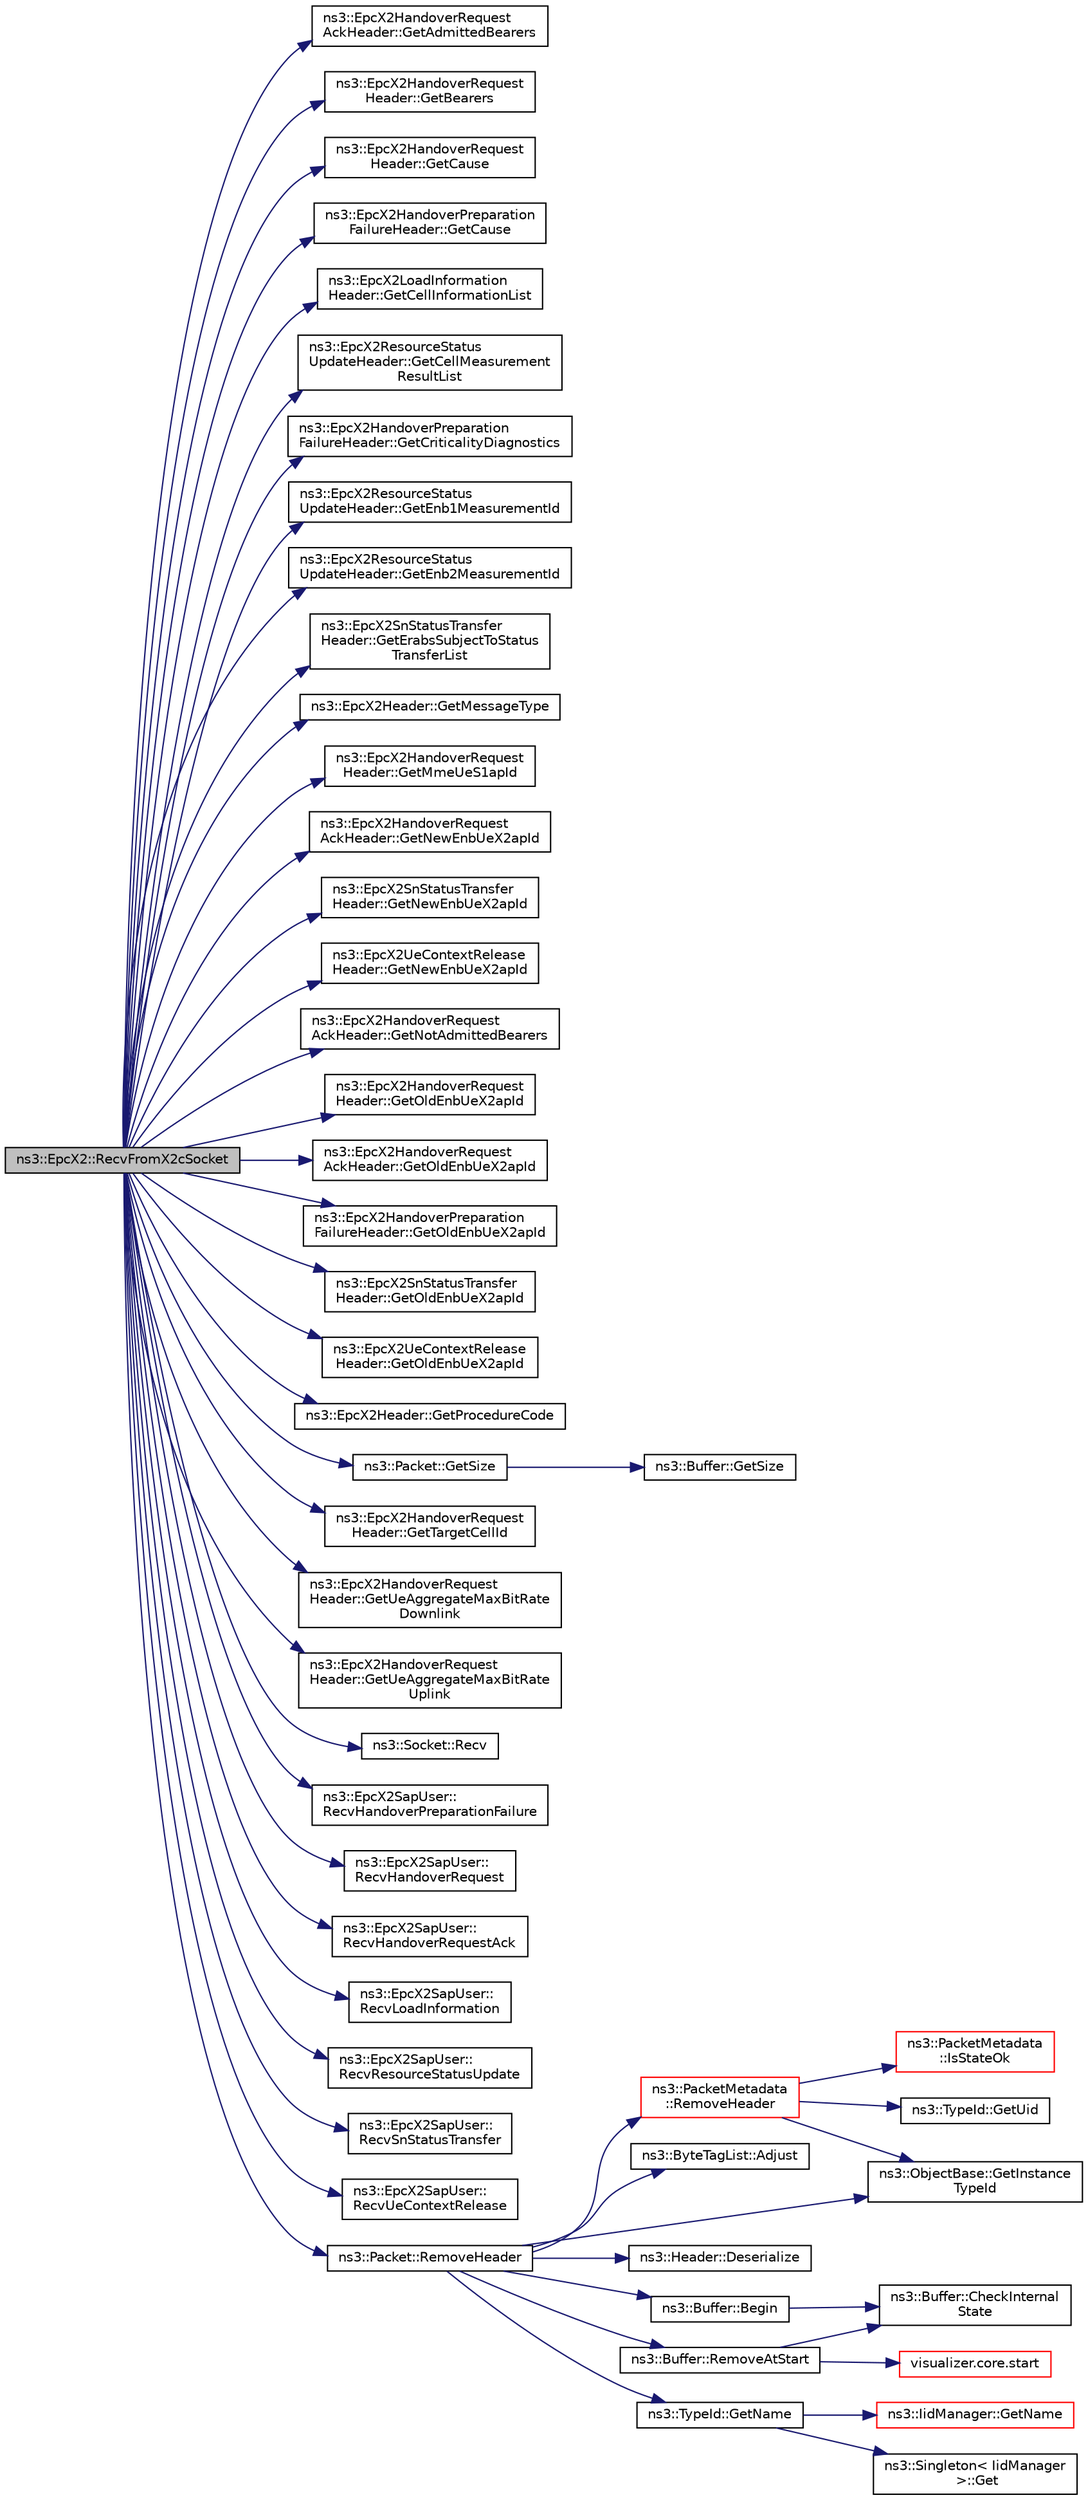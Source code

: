 digraph "ns3::EpcX2::RecvFromX2cSocket"
{
 // LATEX_PDF_SIZE
  edge [fontname="Helvetica",fontsize="10",labelfontname="Helvetica",labelfontsize="10"];
  node [fontname="Helvetica",fontsize="10",shape=record];
  rankdir="LR";
  Node1 [label="ns3::EpcX2::RecvFromX2cSocket",height=0.2,width=0.4,color="black", fillcolor="grey75", style="filled", fontcolor="black",tooltip="Method to be assigned to the recv callback of the X2-C (X2 Control Plane) socket."];
  Node1 -> Node2 [color="midnightblue",fontsize="10",style="solid",fontname="Helvetica"];
  Node2 [label="ns3::EpcX2HandoverRequest\lAckHeader::GetAdmittedBearers",height=0.2,width=0.4,color="black", fillcolor="white", style="filled",URL="$classns3_1_1_epc_x2_handover_request_ack_header.html#a98b1e122378e05f618532d3bf675ad6c",tooltip="Get admittied bearers function."];
  Node1 -> Node3 [color="midnightblue",fontsize="10",style="solid",fontname="Helvetica"];
  Node3 [label="ns3::EpcX2HandoverRequest\lHeader::GetBearers",height=0.2,width=0.4,color="black", fillcolor="white", style="filled",URL="$classns3_1_1_epc_x2_handover_request_header.html#ad2d7fa5380203a83efb7834ac209e7ca",tooltip="Get bearers function."];
  Node1 -> Node4 [color="midnightblue",fontsize="10",style="solid",fontname="Helvetica"];
  Node4 [label="ns3::EpcX2HandoverRequest\lHeader::GetCause",height=0.2,width=0.4,color="black", fillcolor="white", style="filled",URL="$classns3_1_1_epc_x2_handover_request_header.html#a02e4978c7f047668d8f37374c713dd50",tooltip="Get cause function."];
  Node1 -> Node5 [color="midnightblue",fontsize="10",style="solid",fontname="Helvetica"];
  Node5 [label="ns3::EpcX2HandoverPreparation\lFailureHeader::GetCause",height=0.2,width=0.4,color="black", fillcolor="white", style="filled",URL="$classns3_1_1_epc_x2_handover_preparation_failure_header.html#a5e0ea54f8af08320d100ee1f26a401dc",tooltip="Get cause function."];
  Node1 -> Node6 [color="midnightblue",fontsize="10",style="solid",fontname="Helvetica"];
  Node6 [label="ns3::EpcX2LoadInformation\lHeader::GetCellInformationList",height=0.2,width=0.4,color="black", fillcolor="white", style="filled",URL="$classns3_1_1_epc_x2_load_information_header.html#a3cdcea5f30106c14c49a78ae3e4e8f99",tooltip="Get cell information list function."];
  Node1 -> Node7 [color="midnightblue",fontsize="10",style="solid",fontname="Helvetica"];
  Node7 [label="ns3::EpcX2ResourceStatus\lUpdateHeader::GetCellMeasurement\lResultList",height=0.2,width=0.4,color="black", fillcolor="white", style="filled",URL="$classns3_1_1_epc_x2_resource_status_update_header.html#aadf8ee300023e233f1bff448f00fe3d9",tooltip="Get cell measurement results list function."];
  Node1 -> Node8 [color="midnightblue",fontsize="10",style="solid",fontname="Helvetica"];
  Node8 [label="ns3::EpcX2HandoverPreparation\lFailureHeader::GetCriticalityDiagnostics",height=0.2,width=0.4,color="black", fillcolor="white", style="filled",URL="$classns3_1_1_epc_x2_handover_preparation_failure_header.html#a9d15a560fcb7804ee36a1e5808b11984",tooltip="Get criticality diagnostics function."];
  Node1 -> Node9 [color="midnightblue",fontsize="10",style="solid",fontname="Helvetica"];
  Node9 [label="ns3::EpcX2ResourceStatus\lUpdateHeader::GetEnb1MeasurementId",height=0.2,width=0.4,color="black", fillcolor="white", style="filled",URL="$classns3_1_1_epc_x2_resource_status_update_header.html#ac42297f4675c31057a216784fd4fe853",tooltip="Get ENB1 measurement ID function."];
  Node1 -> Node10 [color="midnightblue",fontsize="10",style="solid",fontname="Helvetica"];
  Node10 [label="ns3::EpcX2ResourceStatus\lUpdateHeader::GetEnb2MeasurementId",height=0.2,width=0.4,color="black", fillcolor="white", style="filled",URL="$classns3_1_1_epc_x2_resource_status_update_header.html#aa0ba5a4c9c772d43c6845ba5dfbe9749",tooltip="Get ENB2 measurement ID function."];
  Node1 -> Node11 [color="midnightblue",fontsize="10",style="solid",fontname="Helvetica"];
  Node11 [label="ns3::EpcX2SnStatusTransfer\lHeader::GetErabsSubjectToStatus\lTransferList",height=0.2,width=0.4,color="black", fillcolor="white", style="filled",URL="$classns3_1_1_epc_x2_sn_status_transfer_header.html#a60b3b55b2257923e0cb8fe1ea440daf6",tooltip="Get ERABs subject to status transfer list function."];
  Node1 -> Node12 [color="midnightblue",fontsize="10",style="solid",fontname="Helvetica"];
  Node12 [label="ns3::EpcX2Header::GetMessageType",height=0.2,width=0.4,color="black", fillcolor="white", style="filled",URL="$classns3_1_1_epc_x2_header.html#aed71bfbcca7ea7531903723efe0a64bd",tooltip="Get message type function."];
  Node1 -> Node13 [color="midnightblue",fontsize="10",style="solid",fontname="Helvetica"];
  Node13 [label="ns3::EpcX2HandoverRequest\lHeader::GetMmeUeS1apId",height=0.2,width=0.4,color="black", fillcolor="white", style="filled",URL="$classns3_1_1_epc_x2_handover_request_header.html#a2a5fde9a5e1aa0cd7740b06b2b93cd71",tooltip="Get MME UE S1 AP ID function."];
  Node1 -> Node14 [color="midnightblue",fontsize="10",style="solid",fontname="Helvetica"];
  Node14 [label="ns3::EpcX2HandoverRequest\lAckHeader::GetNewEnbUeX2apId",height=0.2,width=0.4,color="black", fillcolor="white", style="filled",URL="$classns3_1_1_epc_x2_handover_request_ack_header.html#a11337f9c51ae4c8584a1125396011b8e",tooltip="Get new ENB UE X2 AP ID function."];
  Node1 -> Node15 [color="midnightblue",fontsize="10",style="solid",fontname="Helvetica"];
  Node15 [label="ns3::EpcX2SnStatusTransfer\lHeader::GetNewEnbUeX2apId",height=0.2,width=0.4,color="black", fillcolor="white", style="filled",URL="$classns3_1_1_epc_x2_sn_status_transfer_header.html#a28601766fe1ce3f262af92a80479d7a0",tooltip="Get new ENB UE X2 AP ID function."];
  Node1 -> Node16 [color="midnightblue",fontsize="10",style="solid",fontname="Helvetica"];
  Node16 [label="ns3::EpcX2UeContextRelease\lHeader::GetNewEnbUeX2apId",height=0.2,width=0.4,color="black", fillcolor="white", style="filled",URL="$classns3_1_1_epc_x2_ue_context_release_header.html#a753698d17fc1e9a6a1d91388cc3fbb7c",tooltip="Get new ENB UE X2 AP ID function."];
  Node1 -> Node17 [color="midnightblue",fontsize="10",style="solid",fontname="Helvetica"];
  Node17 [label="ns3::EpcX2HandoverRequest\lAckHeader::GetNotAdmittedBearers",height=0.2,width=0.4,color="black", fillcolor="white", style="filled",URL="$classns3_1_1_epc_x2_handover_request_ack_header.html#a4224045507a1f1e237932adfef853f56",tooltip="Get not admitted bearers function."];
  Node1 -> Node18 [color="midnightblue",fontsize="10",style="solid",fontname="Helvetica"];
  Node18 [label="ns3::EpcX2HandoverRequest\lHeader::GetOldEnbUeX2apId",height=0.2,width=0.4,color="black", fillcolor="white", style="filled",URL="$classns3_1_1_epc_x2_handover_request_header.html#ab8c565016c5fc5fcf1c7961f03b7879e",tooltip="Get old ENB X2 AP ID function."];
  Node1 -> Node19 [color="midnightblue",fontsize="10",style="solid",fontname="Helvetica"];
  Node19 [label="ns3::EpcX2HandoverRequest\lAckHeader::GetOldEnbUeX2apId",height=0.2,width=0.4,color="black", fillcolor="white", style="filled",URL="$classns3_1_1_epc_x2_handover_request_ack_header.html#a95d96ed6d79101b8fd89fe25200a215d",tooltip="Get old ENB UE X2 AP ID function."];
  Node1 -> Node20 [color="midnightblue",fontsize="10",style="solid",fontname="Helvetica"];
  Node20 [label="ns3::EpcX2HandoverPreparation\lFailureHeader::GetOldEnbUeX2apId",height=0.2,width=0.4,color="black", fillcolor="white", style="filled",URL="$classns3_1_1_epc_x2_handover_preparation_failure_header.html#a3c8763545ea757dd725c3d6f0c4601e6",tooltip="Get old ENB UE X2 AP ID function."];
  Node1 -> Node21 [color="midnightblue",fontsize="10",style="solid",fontname="Helvetica"];
  Node21 [label="ns3::EpcX2SnStatusTransfer\lHeader::GetOldEnbUeX2apId",height=0.2,width=0.4,color="black", fillcolor="white", style="filled",URL="$classns3_1_1_epc_x2_sn_status_transfer_header.html#a0b0ccdf3426221c43a2f3bfcf1860fcb",tooltip="Get old ENB UE X2 AP ID function."];
  Node1 -> Node22 [color="midnightblue",fontsize="10",style="solid",fontname="Helvetica"];
  Node22 [label="ns3::EpcX2UeContextRelease\lHeader::GetOldEnbUeX2apId",height=0.2,width=0.4,color="black", fillcolor="white", style="filled",URL="$classns3_1_1_epc_x2_ue_context_release_header.html#aa850713829e1f80aa32c10a011dbe05a",tooltip="Get old ENB UE X2 AP ID function."];
  Node1 -> Node23 [color="midnightblue",fontsize="10",style="solid",fontname="Helvetica"];
  Node23 [label="ns3::EpcX2Header::GetProcedureCode",height=0.2,width=0.4,color="black", fillcolor="white", style="filled",URL="$classns3_1_1_epc_x2_header.html#a7c42059d7ab453ad87934446cd0240ab",tooltip="Get procedure code function."];
  Node1 -> Node24 [color="midnightblue",fontsize="10",style="solid",fontname="Helvetica"];
  Node24 [label="ns3::Packet::GetSize",height=0.2,width=0.4,color="black", fillcolor="white", style="filled",URL="$classns3_1_1_packet.html#afff7cb1ff518ee6dc0d424e10a5ad6ec",tooltip="Returns the the size in bytes of the packet (including the zero-filled initial payload)."];
  Node24 -> Node25 [color="midnightblue",fontsize="10",style="solid",fontname="Helvetica"];
  Node25 [label="ns3::Buffer::GetSize",height=0.2,width=0.4,color="black", fillcolor="white", style="filled",URL="$classns3_1_1_buffer.html#a60c9172d2b102f8856c81b2126c8b209",tooltip=" "];
  Node1 -> Node26 [color="midnightblue",fontsize="10",style="solid",fontname="Helvetica"];
  Node26 [label="ns3::EpcX2HandoverRequest\lHeader::GetTargetCellId",height=0.2,width=0.4,color="black", fillcolor="white", style="filled",URL="$classns3_1_1_epc_x2_handover_request_header.html#a6588f580824a00a862a1b5160c18f574",tooltip="Get target cell id function."];
  Node1 -> Node27 [color="midnightblue",fontsize="10",style="solid",fontname="Helvetica"];
  Node27 [label="ns3::EpcX2HandoverRequest\lHeader::GetUeAggregateMaxBitRate\lDownlink",height=0.2,width=0.4,color="black", fillcolor="white", style="filled",URL="$classns3_1_1_epc_x2_handover_request_header.html#a71a191e3926277cfcd3d941765821c44",tooltip="Get UE Aggregate Max Bit Rate Downlink function."];
  Node1 -> Node28 [color="midnightblue",fontsize="10",style="solid",fontname="Helvetica"];
  Node28 [label="ns3::EpcX2HandoverRequest\lHeader::GetUeAggregateMaxBitRate\lUplink",height=0.2,width=0.4,color="black", fillcolor="white", style="filled",URL="$classns3_1_1_epc_x2_handover_request_header.html#a584726a795480a94c332e85883da01b2",tooltip="Get UE Aggregrate Max Bit Rate Uplik function."];
  Node1 -> Node29 [color="midnightblue",fontsize="10",style="solid",fontname="Helvetica"];
  Node29 [label="ns3::Socket::Recv",height=0.2,width=0.4,color="black", fillcolor="white", style="filled",URL="$classns3_1_1_socket.html#a8949b1f844aae563446f2f4c5be8827a",tooltip="Read data from the socket."];
  Node1 -> Node30 [color="midnightblue",fontsize="10",style="solid",fontname="Helvetica"];
  Node30 [label="ns3::EpcX2SapUser::\lRecvHandoverPreparationFailure",height=0.2,width=0.4,color="black", fillcolor="white", style="filled",URL="$classns3_1_1_epc_x2_sap_user.html#a805d5df676c49aedd76711dbdb980e17",tooltip="Receive handover preparation failure function."];
  Node1 -> Node31 [color="midnightblue",fontsize="10",style="solid",fontname="Helvetica"];
  Node31 [label="ns3::EpcX2SapUser::\lRecvHandoverRequest",height=0.2,width=0.4,color="black", fillcolor="white", style="filled",URL="$classns3_1_1_epc_x2_sap_user.html#ac89cf3449fc971960e4c7a7a9af23c7d",tooltip="Receive handover request function."];
  Node1 -> Node32 [color="midnightblue",fontsize="10",style="solid",fontname="Helvetica"];
  Node32 [label="ns3::EpcX2SapUser::\lRecvHandoverRequestAck",height=0.2,width=0.4,color="black", fillcolor="white", style="filled",URL="$classns3_1_1_epc_x2_sap_user.html#a5e390d132f3f8433838aec1719a52bc2",tooltip="Receive handover request ack function."];
  Node1 -> Node33 [color="midnightblue",fontsize="10",style="solid",fontname="Helvetica"];
  Node33 [label="ns3::EpcX2SapUser::\lRecvLoadInformation",height=0.2,width=0.4,color="black", fillcolor="white", style="filled",URL="$classns3_1_1_epc_x2_sap_user.html#a3f780370974059b6ec3d115f5b1757d8",tooltip="Receive load information function."];
  Node1 -> Node34 [color="midnightblue",fontsize="10",style="solid",fontname="Helvetica"];
  Node34 [label="ns3::EpcX2SapUser::\lRecvResourceStatusUpdate",height=0.2,width=0.4,color="black", fillcolor="white", style="filled",URL="$classns3_1_1_epc_x2_sap_user.html#a7d0fa47a75bd24b12f15f4b5a1c7b253",tooltip="Receive resource status update function."];
  Node1 -> Node35 [color="midnightblue",fontsize="10",style="solid",fontname="Helvetica"];
  Node35 [label="ns3::EpcX2SapUser::\lRecvSnStatusTransfer",height=0.2,width=0.4,color="black", fillcolor="white", style="filled",URL="$classns3_1_1_epc_x2_sap_user.html#a261f30dd348d5abc9a270ef904c986c0",tooltip="Receive SN status transfer function."];
  Node1 -> Node36 [color="midnightblue",fontsize="10",style="solid",fontname="Helvetica"];
  Node36 [label="ns3::EpcX2SapUser::\lRecvUeContextRelease",height=0.2,width=0.4,color="black", fillcolor="white", style="filled",URL="$classns3_1_1_epc_x2_sap_user.html#a141e3d6880234990ccde32a16554e7d6",tooltip="Receive UE context release function."];
  Node1 -> Node37 [color="midnightblue",fontsize="10",style="solid",fontname="Helvetica"];
  Node37 [label="ns3::Packet::RemoveHeader",height=0.2,width=0.4,color="black", fillcolor="white", style="filled",URL="$classns3_1_1_packet.html#a0961eccf975d75f902d40956c93ba63e",tooltip="Deserialize and remove the header from the internal buffer."];
  Node37 -> Node38 [color="midnightblue",fontsize="10",style="solid",fontname="Helvetica"];
  Node38 [label="ns3::ByteTagList::Adjust",height=0.2,width=0.4,color="black", fillcolor="white", style="filled",URL="$classns3_1_1_byte_tag_list.html#a1fec06d7e6daaf8039cf2a148e4090f2",tooltip="Adjust the offsets stored internally by the adjustment delta."];
  Node37 -> Node39 [color="midnightblue",fontsize="10",style="solid",fontname="Helvetica"];
  Node39 [label="ns3::Buffer::Begin",height=0.2,width=0.4,color="black", fillcolor="white", style="filled",URL="$classns3_1_1_buffer.html#acb977a0179de9abe4e295ce22023b4ca",tooltip=" "];
  Node39 -> Node40 [color="midnightblue",fontsize="10",style="solid",fontname="Helvetica"];
  Node40 [label="ns3::Buffer::CheckInternal\lState",height=0.2,width=0.4,color="black", fillcolor="white", style="filled",URL="$classns3_1_1_buffer.html#a200897ee202518b0d2bf91ead4e82be9",tooltip="Checks the internal buffer structures consistency."];
  Node37 -> Node41 [color="midnightblue",fontsize="10",style="solid",fontname="Helvetica"];
  Node41 [label="ns3::Header::Deserialize",height=0.2,width=0.4,color="black", fillcolor="white", style="filled",URL="$classns3_1_1_header.html#a78be9400bb66b2a8543606f395ef5396",tooltip=" "];
  Node37 -> Node42 [color="midnightblue",fontsize="10",style="solid",fontname="Helvetica"];
  Node42 [label="ns3::ObjectBase::GetInstance\lTypeId",height=0.2,width=0.4,color="black", fillcolor="white", style="filled",URL="$classns3_1_1_object_base.html#abe5b43a6f5b99a92a4c3122db31f06fb",tooltip="Get the most derived TypeId for this Object."];
  Node37 -> Node43 [color="midnightblue",fontsize="10",style="solid",fontname="Helvetica"];
  Node43 [label="ns3::TypeId::GetName",height=0.2,width=0.4,color="black", fillcolor="white", style="filled",URL="$classns3_1_1_type_id.html#abc4965475a579c2afdc668d7a7d58374",tooltip="Get the name."];
  Node43 -> Node44 [color="midnightblue",fontsize="10",style="solid",fontname="Helvetica"];
  Node44 [label="ns3::Singleton\< IidManager\l \>::Get",height=0.2,width=0.4,color="black", fillcolor="white", style="filled",URL="$classns3_1_1_singleton.html#a80a2cd3c25a27ea72add7a9f7a141ffa",tooltip="Get a pointer to the singleton instance."];
  Node43 -> Node45 [color="midnightblue",fontsize="10",style="solid",fontname="Helvetica"];
  Node45 [label="ns3::IidManager::GetName",height=0.2,width=0.4,color="red", fillcolor="white", style="filled",URL="$classns3_1_1_iid_manager.html#a6658aaa8120efd885e98addb76a6f1d4",tooltip="Get the name of a type id."];
  Node37 -> Node47 [color="midnightblue",fontsize="10",style="solid",fontname="Helvetica"];
  Node47 [label="ns3::Buffer::RemoveAtStart",height=0.2,width=0.4,color="black", fillcolor="white", style="filled",URL="$classns3_1_1_buffer.html#adeecbb3e8f518aec6fee0437578ade4b",tooltip=" "];
  Node47 -> Node40 [color="midnightblue",fontsize="10",style="solid",fontname="Helvetica"];
  Node47 -> Node48 [color="midnightblue",fontsize="10",style="solid",fontname="Helvetica"];
  Node48 [label="visualizer.core.start",height=0.2,width=0.4,color="red", fillcolor="white", style="filled",URL="$namespacevisualizer_1_1core.html#a2a35e5d8a34af358b508dac8635754e0",tooltip=" "];
  Node37 -> Node51 [color="midnightblue",fontsize="10",style="solid",fontname="Helvetica"];
  Node51 [label="ns3::PacketMetadata\l::RemoveHeader",height=0.2,width=0.4,color="red", fillcolor="white", style="filled",URL="$classns3_1_1_packet_metadata.html#afa8a589ec783d4998516d7f39f21242d",tooltip="Remove an header."];
  Node51 -> Node42 [color="midnightblue",fontsize="10",style="solid",fontname="Helvetica"];
  Node51 -> Node52 [color="midnightblue",fontsize="10",style="solid",fontname="Helvetica"];
  Node52 [label="ns3::TypeId::GetUid",height=0.2,width=0.4,color="black", fillcolor="white", style="filled",URL="$classns3_1_1_type_id.html#a429535085325d6f926724771446d9047",tooltip="Get the internal id of this TypeId."];
  Node51 -> Node53 [color="midnightblue",fontsize="10",style="solid",fontname="Helvetica"];
  Node53 [label="ns3::PacketMetadata\l::IsStateOk",height=0.2,width=0.4,color="red", fillcolor="white", style="filled",URL="$classns3_1_1_packet_metadata.html#a547dc7d09f1b2d41a28445a91c2fcf37",tooltip="Check if the metadata state is ok."];
}
